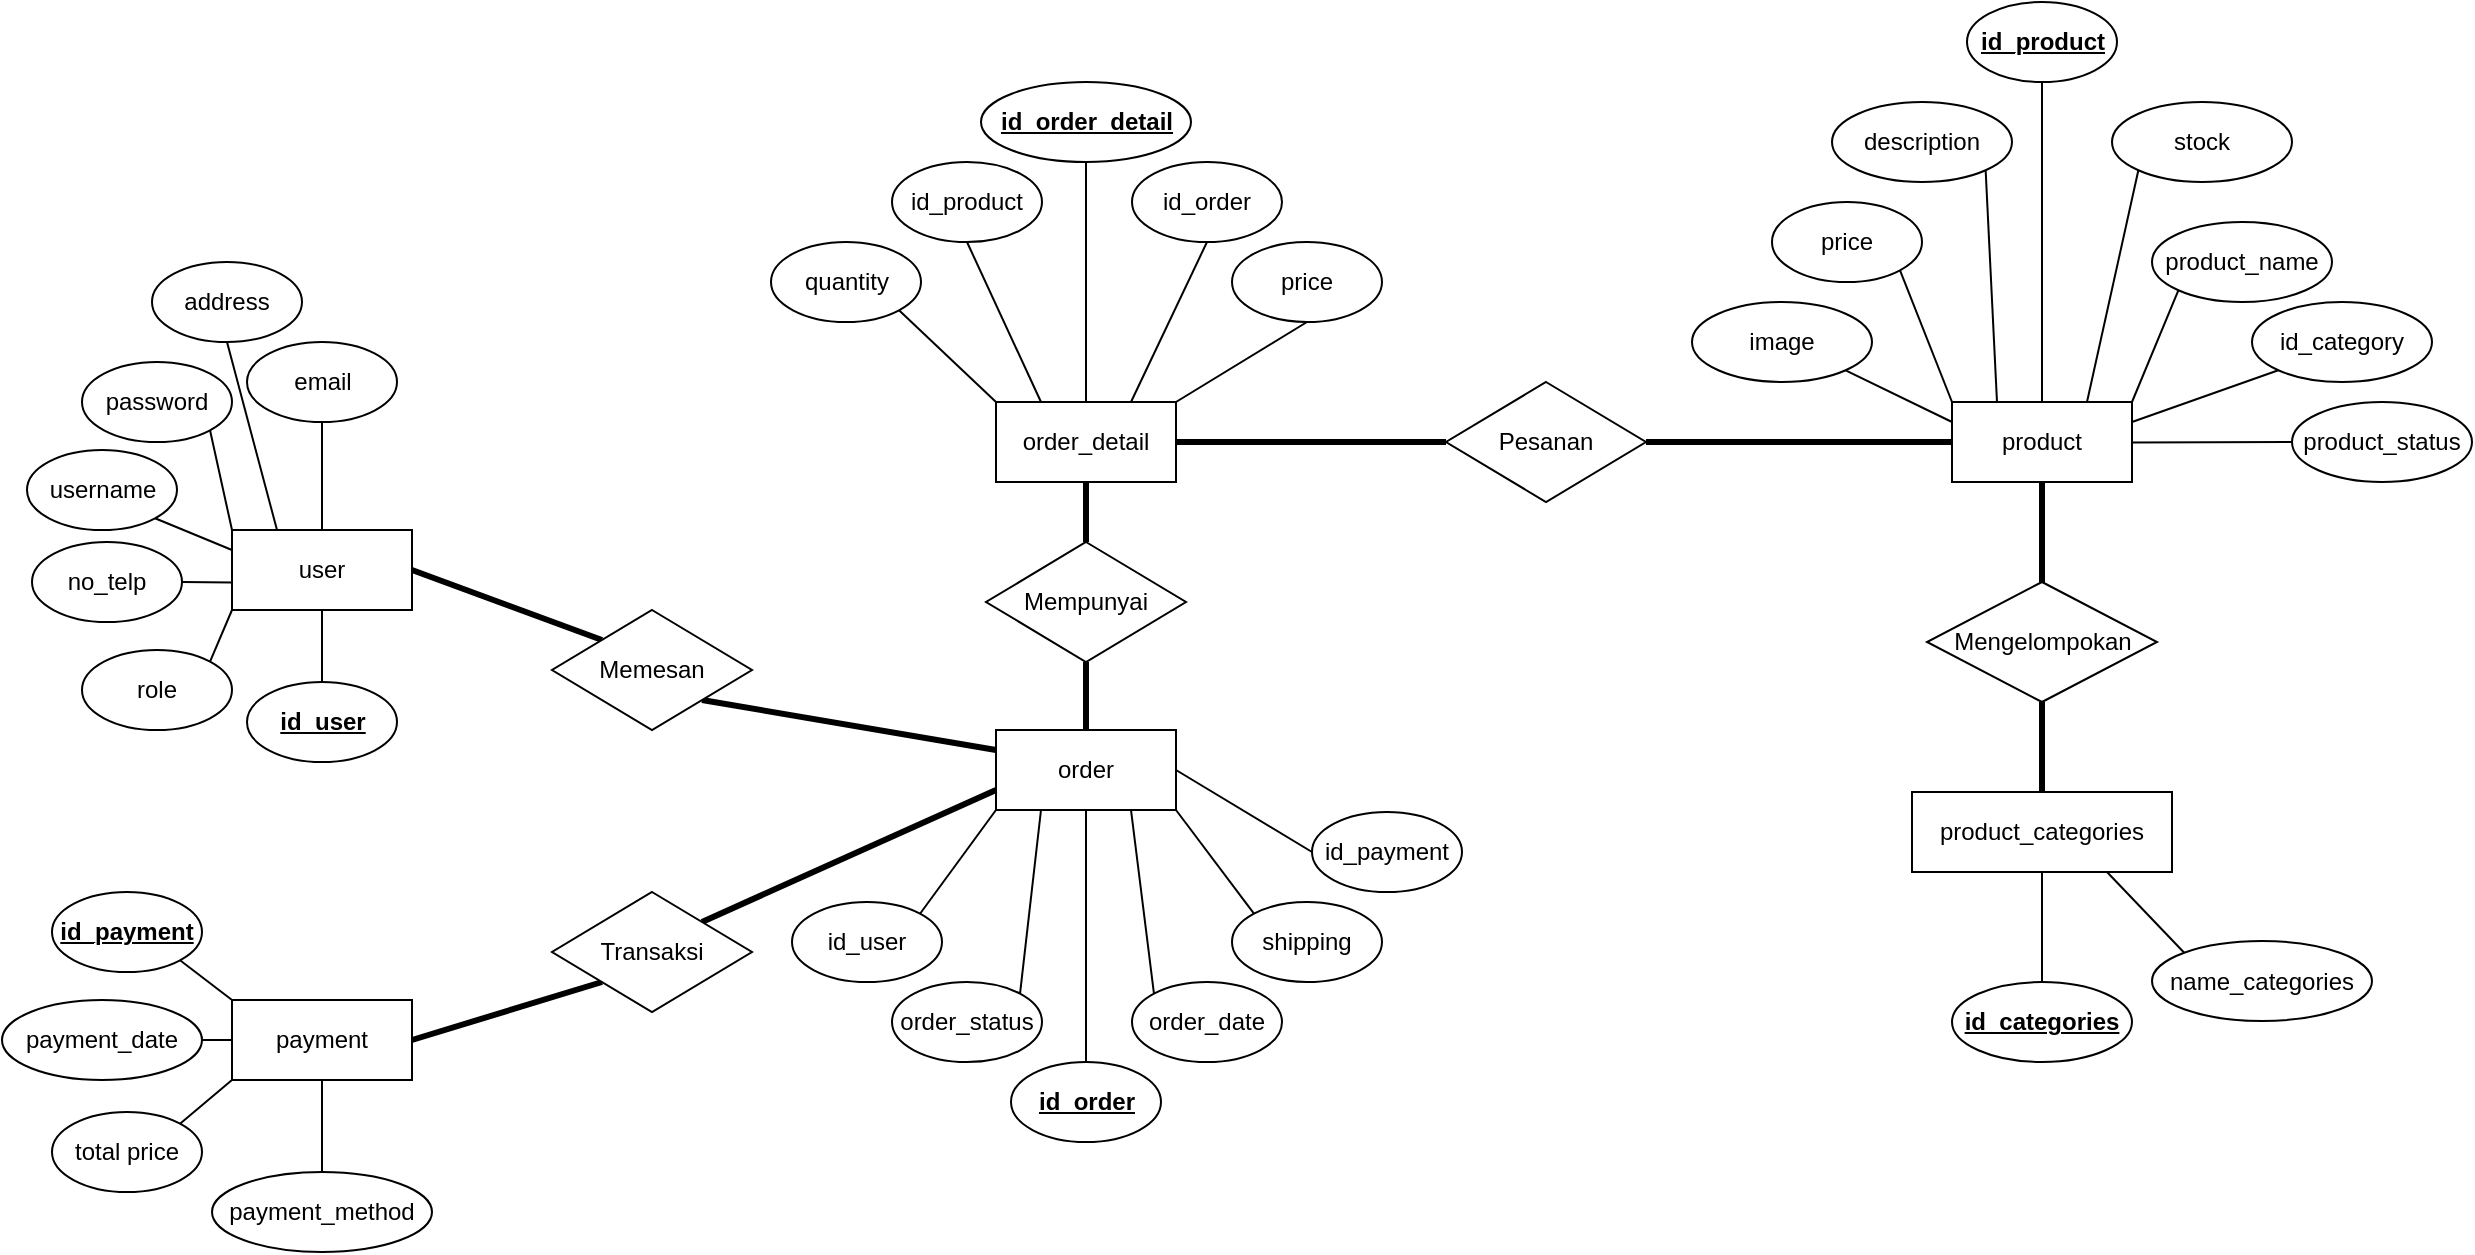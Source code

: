 <mxfile version="26.1.0">
  <diagram name="Page-1" id="1J6gJCFuPAIpyRp1MfGz">
    <mxGraphModel dx="1912" dy="1029" grid="1" gridSize="10" guides="1" tooltips="1" connect="1" arrows="1" fold="1" page="1" pageScale="1" pageWidth="1654" pageHeight="1169" math="0" shadow="0">
      <root>
        <mxCell id="0" />
        <mxCell id="1" parent="0" />
        <mxCell id="2IK_uEji_lTh9YbuhOrZ-100" style="edgeStyle=none;rounded=0;orthogonalLoop=1;jettySize=auto;html=1;exitX=1;exitY=0.5;exitDx=0;exitDy=0;entryX=0;entryY=0;entryDx=0;entryDy=0;endArrow=none;startFill=0;strokeWidth=3;" edge="1" parent="1" source="2IK_uEji_lTh9YbuhOrZ-1" target="2IK_uEji_lTh9YbuhOrZ-52">
          <mxGeometry relative="1" as="geometry" />
        </mxCell>
        <mxCell id="2IK_uEji_lTh9YbuhOrZ-1" value="user" style="rounded=0;whiteSpace=wrap;html=1;" vertex="1" parent="1">
          <mxGeometry x="325" y="536" width="90" height="40" as="geometry" />
        </mxCell>
        <mxCell id="2IK_uEji_lTh9YbuhOrZ-95" style="edgeStyle=none;rounded=0;orthogonalLoop=1;jettySize=auto;html=1;exitX=0;exitY=0.5;exitDx=0;exitDy=0;entryX=1;entryY=0.5;entryDx=0;entryDy=0;endArrow=none;startFill=0;strokeWidth=3;" edge="1" parent="1" source="2IK_uEji_lTh9YbuhOrZ-2" target="2IK_uEji_lTh9YbuhOrZ-54">
          <mxGeometry relative="1" as="geometry" />
        </mxCell>
        <mxCell id="2IK_uEji_lTh9YbuhOrZ-2" value="product" style="rounded=0;whiteSpace=wrap;html=1;" vertex="1" parent="1">
          <mxGeometry x="1185" y="472" width="90" height="40" as="geometry" />
        </mxCell>
        <mxCell id="2IK_uEji_lTh9YbuhOrZ-93" style="edgeStyle=none;rounded=0;orthogonalLoop=1;jettySize=auto;html=1;exitX=0.5;exitY=0;exitDx=0;exitDy=0;entryX=0.5;entryY=1;entryDx=0;entryDy=0;endArrow=none;startFill=0;strokeWidth=3;" edge="1" parent="1" source="2IK_uEji_lTh9YbuhOrZ-3" target="2IK_uEji_lTh9YbuhOrZ-55">
          <mxGeometry relative="1" as="geometry" />
        </mxCell>
        <mxCell id="2IK_uEji_lTh9YbuhOrZ-3" value="product_categories" style="rounded=0;whiteSpace=wrap;html=1;" vertex="1" parent="1">
          <mxGeometry x="1165" y="667" width="130" height="40" as="geometry" />
        </mxCell>
        <mxCell id="2IK_uEji_lTh9YbuhOrZ-5" value="order" style="rounded=0;whiteSpace=wrap;html=1;" vertex="1" parent="1">
          <mxGeometry x="707" y="636" width="90" height="40" as="geometry" />
        </mxCell>
        <mxCell id="2IK_uEji_lTh9YbuhOrZ-7" value="payment" style="rounded=0;whiteSpace=wrap;html=1;" vertex="1" parent="1">
          <mxGeometry x="325" y="771" width="90" height="40" as="geometry" />
        </mxCell>
        <mxCell id="2IK_uEji_lTh9YbuhOrZ-63" style="edgeStyle=none;rounded=0;orthogonalLoop=1;jettySize=auto;html=1;exitX=1;exitY=1;exitDx=0;exitDy=0;entryX=0;entryY=0.25;entryDx=0;entryDy=0;endArrow=none;startFill=0;" edge="1" parent="1" source="2IK_uEji_lTh9YbuhOrZ-8" target="2IK_uEji_lTh9YbuhOrZ-1">
          <mxGeometry relative="1" as="geometry" />
        </mxCell>
        <mxCell id="2IK_uEji_lTh9YbuhOrZ-8" value="username" style="ellipse;whiteSpace=wrap;html=1;" vertex="1" parent="1">
          <mxGeometry x="222.5" y="496" width="75" height="40" as="geometry" />
        </mxCell>
        <mxCell id="2IK_uEji_lTh9YbuhOrZ-64" style="edgeStyle=none;rounded=0;orthogonalLoop=1;jettySize=auto;html=1;exitX=1;exitY=1;exitDx=0;exitDy=0;entryX=0;entryY=0;entryDx=0;entryDy=0;endArrow=none;startFill=0;" edge="1" parent="1" source="2IK_uEji_lTh9YbuhOrZ-9" target="2IK_uEji_lTh9YbuhOrZ-1">
          <mxGeometry relative="1" as="geometry" />
        </mxCell>
        <mxCell id="2IK_uEji_lTh9YbuhOrZ-9" value="password" style="ellipse;whiteSpace=wrap;html=1;" vertex="1" parent="1">
          <mxGeometry x="250" y="452" width="75" height="40" as="geometry" />
        </mxCell>
        <mxCell id="2IK_uEji_lTh9YbuhOrZ-66" style="edgeStyle=none;rounded=0;orthogonalLoop=1;jettySize=auto;html=1;exitX=0.5;exitY=1;exitDx=0;exitDy=0;entryX=0.5;entryY=0;entryDx=0;entryDy=0;endArrow=none;startFill=0;" edge="1" parent="1" source="2IK_uEji_lTh9YbuhOrZ-10" target="2IK_uEji_lTh9YbuhOrZ-1">
          <mxGeometry relative="1" as="geometry" />
        </mxCell>
        <mxCell id="2IK_uEji_lTh9YbuhOrZ-10" value="email" style="ellipse;whiteSpace=wrap;html=1;" vertex="1" parent="1">
          <mxGeometry x="332.5" y="442" width="75" height="40" as="geometry" />
        </mxCell>
        <mxCell id="2IK_uEji_lTh9YbuhOrZ-11" value="no_telp" style="ellipse;whiteSpace=wrap;html=1;" vertex="1" parent="1">
          <mxGeometry x="225" y="542" width="75" height="40" as="geometry" />
        </mxCell>
        <mxCell id="2IK_uEji_lTh9YbuhOrZ-65" style="edgeStyle=none;rounded=0;orthogonalLoop=1;jettySize=auto;html=1;exitX=0.5;exitY=1;exitDx=0;exitDy=0;entryX=0.25;entryY=0;entryDx=0;entryDy=0;endArrow=none;startFill=0;" edge="1" parent="1" source="2IK_uEji_lTh9YbuhOrZ-12" target="2IK_uEji_lTh9YbuhOrZ-1">
          <mxGeometry relative="1" as="geometry" />
        </mxCell>
        <mxCell id="2IK_uEji_lTh9YbuhOrZ-12" value="address" style="ellipse;whiteSpace=wrap;html=1;" vertex="1" parent="1">
          <mxGeometry x="285" y="402" width="75" height="40" as="geometry" />
        </mxCell>
        <mxCell id="2IK_uEji_lTh9YbuhOrZ-60" style="edgeStyle=none;rounded=0;orthogonalLoop=1;jettySize=auto;html=1;exitX=1;exitY=0;exitDx=0;exitDy=0;entryX=0;entryY=1;entryDx=0;entryDy=0;endArrow=none;startFill=0;" edge="1" parent="1" source="2IK_uEji_lTh9YbuhOrZ-15" target="2IK_uEji_lTh9YbuhOrZ-1">
          <mxGeometry relative="1" as="geometry" />
        </mxCell>
        <mxCell id="2IK_uEji_lTh9YbuhOrZ-15" value="role" style="ellipse;whiteSpace=wrap;html=1;" vertex="1" parent="1">
          <mxGeometry x="250" y="596" width="75" height="40" as="geometry" />
        </mxCell>
        <mxCell id="2IK_uEji_lTh9YbuhOrZ-91" style="edgeStyle=none;rounded=0;orthogonalLoop=1;jettySize=auto;html=1;exitX=0.5;exitY=0;exitDx=0;exitDy=0;entryX=0.5;entryY=1;entryDx=0;entryDy=0;endArrow=none;startFill=0;" edge="1" parent="1" source="2IK_uEji_lTh9YbuhOrZ-19" target="2IK_uEji_lTh9YbuhOrZ-3">
          <mxGeometry relative="1" as="geometry" />
        </mxCell>
        <mxCell id="2IK_uEji_lTh9YbuhOrZ-19" value="&lt;u&gt;id_categories&lt;/u&gt;" style="ellipse;whiteSpace=wrap;html=1;fontStyle=1" vertex="1" parent="1">
          <mxGeometry x="1185" y="762" width="90" height="40" as="geometry" />
        </mxCell>
        <mxCell id="2IK_uEji_lTh9YbuhOrZ-92" style="edgeStyle=none;rounded=0;orthogonalLoop=1;jettySize=auto;html=1;exitX=0;exitY=0;exitDx=0;exitDy=0;entryX=0.75;entryY=1;entryDx=0;entryDy=0;endArrow=none;startFill=0;" edge="1" parent="1" source="2IK_uEji_lTh9YbuhOrZ-20" target="2IK_uEji_lTh9YbuhOrZ-3">
          <mxGeometry relative="1" as="geometry" />
        </mxCell>
        <mxCell id="2IK_uEji_lTh9YbuhOrZ-20" value="name_categories" style="ellipse;whiteSpace=wrap;html=1;" vertex="1" parent="1">
          <mxGeometry x="1285" y="741.5" width="110" height="40" as="geometry" />
        </mxCell>
        <mxCell id="2IK_uEji_lTh9YbuhOrZ-57" style="edgeStyle=orthogonalEdgeStyle;rounded=0;orthogonalLoop=1;jettySize=auto;html=1;exitX=0.5;exitY=0;exitDx=0;exitDy=0;entryX=0.5;entryY=1;entryDx=0;entryDy=0;endArrow=none;startFill=0;" edge="1" parent="1" source="2IK_uEji_lTh9YbuhOrZ-22" target="2IK_uEji_lTh9YbuhOrZ-1">
          <mxGeometry relative="1" as="geometry" />
        </mxCell>
        <mxCell id="2IK_uEji_lTh9YbuhOrZ-22" value="&lt;u&gt;id_user&lt;/u&gt;" style="ellipse;whiteSpace=wrap;html=1;fontStyle=1" vertex="1" parent="1">
          <mxGeometry x="332.5" y="612" width="75" height="40" as="geometry" />
        </mxCell>
        <mxCell id="2IK_uEji_lTh9YbuhOrZ-75" style="edgeStyle=none;rounded=0;orthogonalLoop=1;jettySize=auto;html=1;exitX=1;exitY=0;exitDx=0;exitDy=0;entryX=0;entryY=1;entryDx=0;entryDy=0;endArrow=none;startFill=0;" edge="1" parent="1" source="2IK_uEji_lTh9YbuhOrZ-23" target="2IK_uEji_lTh9YbuhOrZ-5">
          <mxGeometry relative="1" as="geometry" />
        </mxCell>
        <mxCell id="2IK_uEji_lTh9YbuhOrZ-23" value="&lt;span&gt;&lt;span style=&quot;&quot;&gt;id_user&lt;/span&gt;&lt;/span&gt;" style="ellipse;whiteSpace=wrap;html=1;fontStyle=0" vertex="1" parent="1">
          <mxGeometry x="605" y="722" width="75" height="40" as="geometry" />
        </mxCell>
        <mxCell id="2IK_uEji_lTh9YbuhOrZ-71" style="edgeStyle=none;rounded=0;orthogonalLoop=1;jettySize=auto;html=1;exitX=0.5;exitY=0;exitDx=0;exitDy=0;entryX=0.5;entryY=1;entryDx=0;entryDy=0;endArrow=none;startFill=0;" edge="1" parent="1" source="2IK_uEji_lTh9YbuhOrZ-25" target="2IK_uEji_lTh9YbuhOrZ-5">
          <mxGeometry relative="1" as="geometry" />
        </mxCell>
        <mxCell id="2IK_uEji_lTh9YbuhOrZ-25" value="&lt;span&gt;&lt;span style=&quot;&quot;&gt;&lt;b&gt;&lt;u&gt;id_order&lt;/u&gt;&lt;/b&gt;&lt;/span&gt;&lt;/span&gt;" style="ellipse;whiteSpace=wrap;html=1;fontStyle=0" vertex="1" parent="1">
          <mxGeometry x="714.5" y="802" width="75" height="40" as="geometry" />
        </mxCell>
        <mxCell id="2IK_uEji_lTh9YbuhOrZ-78" style="edgeStyle=none;rounded=0;orthogonalLoop=1;jettySize=auto;html=1;exitX=0.5;exitY=1;exitDx=0;exitDy=0;entryX=0.25;entryY=0;entryDx=0;entryDy=0;endArrow=none;startFill=0;" edge="1" parent="1" source="2IK_uEji_lTh9YbuhOrZ-26" target="2IK_uEji_lTh9YbuhOrZ-31">
          <mxGeometry relative="1" as="geometry" />
        </mxCell>
        <mxCell id="2IK_uEji_lTh9YbuhOrZ-26" value="&lt;span&gt;&lt;span style=&quot;&quot;&gt;id_product&lt;/span&gt;&lt;/span&gt;" style="ellipse;whiteSpace=wrap;html=1;fontStyle=0" vertex="1" parent="1">
          <mxGeometry x="655" y="352" width="75" height="40" as="geometry" />
        </mxCell>
        <mxCell id="2IK_uEji_lTh9YbuhOrZ-81" style="edgeStyle=none;rounded=0;orthogonalLoop=1;jettySize=auto;html=1;exitX=1;exitY=1;exitDx=0;exitDy=0;entryX=0;entryY=0;entryDx=0;entryDy=0;endArrow=none;startFill=0;" edge="1" parent="1" source="2IK_uEji_lTh9YbuhOrZ-27" target="2IK_uEji_lTh9YbuhOrZ-31">
          <mxGeometry relative="1" as="geometry" />
        </mxCell>
        <mxCell id="2IK_uEji_lTh9YbuhOrZ-27" value="quantity" style="ellipse;whiteSpace=wrap;html=1;fontStyle=0" vertex="1" parent="1">
          <mxGeometry x="594.5" y="392" width="75" height="40" as="geometry" />
        </mxCell>
        <mxCell id="2IK_uEji_lTh9YbuhOrZ-80" style="edgeStyle=none;rounded=0;orthogonalLoop=1;jettySize=auto;html=1;exitX=0.5;exitY=1;exitDx=0;exitDy=0;entryX=1;entryY=0;entryDx=0;entryDy=0;endArrow=none;startFill=0;" edge="1" parent="1" source="2IK_uEji_lTh9YbuhOrZ-28" target="2IK_uEji_lTh9YbuhOrZ-31">
          <mxGeometry relative="1" as="geometry" />
        </mxCell>
        <mxCell id="2IK_uEji_lTh9YbuhOrZ-28" value="price" style="ellipse;whiteSpace=wrap;html=1;fontStyle=0" vertex="1" parent="1">
          <mxGeometry x="825" y="392" width="75" height="40" as="geometry" />
        </mxCell>
        <mxCell id="2IK_uEji_lTh9YbuhOrZ-73" style="edgeStyle=none;rounded=0;orthogonalLoop=1;jettySize=auto;html=1;exitX=0;exitY=0;exitDx=0;exitDy=0;entryX=0.75;entryY=1;entryDx=0;entryDy=0;endArrow=none;startFill=0;" edge="1" parent="1" source="2IK_uEji_lTh9YbuhOrZ-29" target="2IK_uEji_lTh9YbuhOrZ-5">
          <mxGeometry relative="1" as="geometry" />
        </mxCell>
        <mxCell id="2IK_uEji_lTh9YbuhOrZ-29" value="order_date" style="ellipse;whiteSpace=wrap;html=1;fontStyle=0" vertex="1" parent="1">
          <mxGeometry x="775" y="762" width="75" height="40" as="geometry" />
        </mxCell>
        <mxCell id="2IK_uEji_lTh9YbuhOrZ-72" style="edgeStyle=none;rounded=0;orthogonalLoop=1;jettySize=auto;html=1;exitX=1;exitY=0;exitDx=0;exitDy=0;entryX=0.25;entryY=1;entryDx=0;entryDy=0;endArrow=none;startFill=0;" edge="1" parent="1" source="2IK_uEji_lTh9YbuhOrZ-30" target="2IK_uEji_lTh9YbuhOrZ-5">
          <mxGeometry relative="1" as="geometry" />
        </mxCell>
        <mxCell id="2IK_uEji_lTh9YbuhOrZ-30" value="order_status" style="ellipse;whiteSpace=wrap;html=1;fontStyle=0" vertex="1" parent="1">
          <mxGeometry x="655" y="762" width="75" height="40" as="geometry" />
        </mxCell>
        <mxCell id="2IK_uEji_lTh9YbuhOrZ-97" style="edgeStyle=none;rounded=0;orthogonalLoop=1;jettySize=auto;html=1;exitX=0.5;exitY=1;exitDx=0;exitDy=0;entryX=0.5;entryY=0;entryDx=0;entryDy=0;endArrow=none;startFill=0;strokeWidth=3;" edge="1" parent="1" source="2IK_uEji_lTh9YbuhOrZ-31" target="2IK_uEji_lTh9YbuhOrZ-56">
          <mxGeometry relative="1" as="geometry" />
        </mxCell>
        <mxCell id="2IK_uEji_lTh9YbuhOrZ-31" value="order_detail" style="rounded=0;whiteSpace=wrap;html=1;" vertex="1" parent="1">
          <mxGeometry x="707" y="472" width="90" height="40" as="geometry" />
        </mxCell>
        <mxCell id="2IK_uEji_lTh9YbuhOrZ-77" style="edgeStyle=none;rounded=0;orthogonalLoop=1;jettySize=auto;html=1;exitX=0.5;exitY=1;exitDx=0;exitDy=0;entryX=0.5;entryY=0;entryDx=0;entryDy=0;endArrow=none;startFill=0;" edge="1" parent="1" source="2IK_uEji_lTh9YbuhOrZ-33" target="2IK_uEji_lTh9YbuhOrZ-31">
          <mxGeometry relative="1" as="geometry" />
        </mxCell>
        <mxCell id="2IK_uEji_lTh9YbuhOrZ-33" value="&lt;span&gt;&lt;span style=&quot;&quot;&gt;&lt;b&gt;&lt;u&gt;id_order_detail&lt;/u&gt;&lt;/b&gt;&lt;/span&gt;&lt;/span&gt;" style="ellipse;whiteSpace=wrap;html=1;fontStyle=0" vertex="1" parent="1">
          <mxGeometry x="699.5" y="312" width="105" height="40" as="geometry" />
        </mxCell>
        <mxCell id="2IK_uEji_lTh9YbuhOrZ-79" style="edgeStyle=none;rounded=0;orthogonalLoop=1;jettySize=auto;html=1;exitX=0.5;exitY=1;exitDx=0;exitDy=0;entryX=0.75;entryY=0;entryDx=0;entryDy=0;endArrow=none;startFill=0;" edge="1" parent="1" source="2IK_uEji_lTh9YbuhOrZ-34" target="2IK_uEji_lTh9YbuhOrZ-31">
          <mxGeometry relative="1" as="geometry" />
        </mxCell>
        <mxCell id="2IK_uEji_lTh9YbuhOrZ-34" value="&lt;span&gt;&lt;span style=&quot;&quot;&gt;id_order&lt;/span&gt;&lt;/span&gt;" style="ellipse;whiteSpace=wrap;html=1;fontStyle=0" vertex="1" parent="1">
          <mxGeometry x="775" y="352" width="75" height="40" as="geometry" />
        </mxCell>
        <mxCell id="2IK_uEji_lTh9YbuhOrZ-69" style="edgeStyle=none;rounded=0;orthogonalLoop=1;jettySize=auto;html=1;exitX=1;exitY=0;exitDx=0;exitDy=0;entryX=0;entryY=1;entryDx=0;entryDy=0;endArrow=none;startFill=0;" edge="1" parent="1" source="2IK_uEji_lTh9YbuhOrZ-36" target="2IK_uEji_lTh9YbuhOrZ-7">
          <mxGeometry relative="1" as="geometry" />
        </mxCell>
        <mxCell id="2IK_uEji_lTh9YbuhOrZ-36" value="total price" style="ellipse;whiteSpace=wrap;html=1;fontStyle=0" vertex="1" parent="1">
          <mxGeometry x="235" y="827" width="75" height="40" as="geometry" />
        </mxCell>
        <mxCell id="2IK_uEji_lTh9YbuhOrZ-74" style="edgeStyle=none;rounded=0;orthogonalLoop=1;jettySize=auto;html=1;exitX=0;exitY=0;exitDx=0;exitDy=0;entryX=1;entryY=1;entryDx=0;entryDy=0;endArrow=none;startFill=0;" edge="1" parent="1" source="2IK_uEji_lTh9YbuhOrZ-37" target="2IK_uEji_lTh9YbuhOrZ-5">
          <mxGeometry relative="1" as="geometry" />
        </mxCell>
        <mxCell id="2IK_uEji_lTh9YbuhOrZ-37" value="shipping" style="ellipse;whiteSpace=wrap;html=1;fontStyle=0" vertex="1" parent="1">
          <mxGeometry x="825" y="722" width="75" height="40" as="geometry" />
        </mxCell>
        <mxCell id="2IK_uEji_lTh9YbuhOrZ-76" style="edgeStyle=none;rounded=0;orthogonalLoop=1;jettySize=auto;html=1;exitX=0;exitY=0.5;exitDx=0;exitDy=0;entryX=1;entryY=0.5;entryDx=0;entryDy=0;endArrow=none;startFill=0;" edge="1" parent="1" source="2IK_uEji_lTh9YbuhOrZ-38" target="2IK_uEji_lTh9YbuhOrZ-5">
          <mxGeometry relative="1" as="geometry" />
        </mxCell>
        <mxCell id="2IK_uEji_lTh9YbuhOrZ-38" value="id_payment" style="ellipse;whiteSpace=wrap;html=1;fontStyle=0" vertex="1" parent="1">
          <mxGeometry x="865" y="677" width="75" height="40" as="geometry" />
        </mxCell>
        <mxCell id="2IK_uEji_lTh9YbuhOrZ-67" style="edgeStyle=none;rounded=0;orthogonalLoop=1;jettySize=auto;html=1;exitX=1;exitY=1;exitDx=0;exitDy=0;entryX=0;entryY=0;entryDx=0;entryDy=0;endArrow=none;startFill=0;" edge="1" parent="1" source="2IK_uEji_lTh9YbuhOrZ-39" target="2IK_uEji_lTh9YbuhOrZ-7">
          <mxGeometry relative="1" as="geometry" />
        </mxCell>
        <mxCell id="2IK_uEji_lTh9YbuhOrZ-39" value="&lt;b&gt;&lt;u&gt;id_payment&lt;/u&gt;&lt;/b&gt;" style="ellipse;whiteSpace=wrap;html=1;fontStyle=0" vertex="1" parent="1">
          <mxGeometry x="235" y="717" width="75" height="40" as="geometry" />
        </mxCell>
        <mxCell id="2IK_uEji_lTh9YbuhOrZ-68" style="edgeStyle=none;rounded=0;orthogonalLoop=1;jettySize=auto;html=1;exitX=1;exitY=0.5;exitDx=0;exitDy=0;entryX=0;entryY=0.5;entryDx=0;entryDy=0;endArrow=none;startFill=0;" edge="1" parent="1" source="2IK_uEji_lTh9YbuhOrZ-41" target="2IK_uEji_lTh9YbuhOrZ-7">
          <mxGeometry relative="1" as="geometry" />
        </mxCell>
        <mxCell id="2IK_uEji_lTh9YbuhOrZ-41" value="&lt;span&gt;&lt;span style=&quot;&quot;&gt;payment_date&lt;/span&gt;&lt;/span&gt;" style="ellipse;whiteSpace=wrap;html=1;fontStyle=0" vertex="1" parent="1">
          <mxGeometry x="210" y="771" width="100" height="40" as="geometry" />
        </mxCell>
        <mxCell id="2IK_uEji_lTh9YbuhOrZ-70" style="edgeStyle=none;rounded=0;orthogonalLoop=1;jettySize=auto;html=1;exitX=0.5;exitY=0;exitDx=0;exitDy=0;entryX=0.5;entryY=1;entryDx=0;entryDy=0;endArrow=none;startFill=0;" edge="1" parent="1" source="2IK_uEji_lTh9YbuhOrZ-42" target="2IK_uEji_lTh9YbuhOrZ-7">
          <mxGeometry relative="1" as="geometry" />
        </mxCell>
        <mxCell id="2IK_uEji_lTh9YbuhOrZ-42" value="&lt;span&gt;&lt;span style=&quot;&quot;&gt;payment_method&lt;/span&gt;&lt;/span&gt;" style="ellipse;whiteSpace=wrap;html=1;fontStyle=0" vertex="1" parent="1">
          <mxGeometry x="315" y="857" width="110" height="40" as="geometry" />
        </mxCell>
        <mxCell id="2IK_uEji_lTh9YbuhOrZ-82" style="edgeStyle=none;rounded=0;orthogonalLoop=1;jettySize=auto;html=1;exitX=0.5;exitY=1;exitDx=0;exitDy=0;endArrow=none;startFill=0;" edge="1" parent="1" source="2IK_uEji_lTh9YbuhOrZ-43" target="2IK_uEji_lTh9YbuhOrZ-2">
          <mxGeometry relative="1" as="geometry" />
        </mxCell>
        <mxCell id="2IK_uEji_lTh9YbuhOrZ-43" value="&lt;b&gt;&lt;u&gt;id_product&lt;/u&gt;&lt;/b&gt;" style="ellipse;whiteSpace=wrap;html=1;fontStyle=0" vertex="1" parent="1">
          <mxGeometry x="1192.5" y="272" width="75" height="40" as="geometry" />
        </mxCell>
        <mxCell id="2IK_uEji_lTh9YbuhOrZ-86" style="edgeStyle=none;rounded=0;orthogonalLoop=1;jettySize=auto;html=1;exitX=1;exitY=1;exitDx=0;exitDy=0;entryX=0;entryY=0;entryDx=0;entryDy=0;endArrow=none;startFill=0;" edge="1" parent="1" source="2IK_uEji_lTh9YbuhOrZ-45" target="2IK_uEji_lTh9YbuhOrZ-2">
          <mxGeometry relative="1" as="geometry" />
        </mxCell>
        <mxCell id="2IK_uEji_lTh9YbuhOrZ-45" value="price" style="ellipse;whiteSpace=wrap;html=1;fontStyle=0" vertex="1" parent="1">
          <mxGeometry x="1095" y="372" width="75" height="40" as="geometry" />
        </mxCell>
        <mxCell id="2IK_uEji_lTh9YbuhOrZ-85" style="edgeStyle=none;rounded=0;orthogonalLoop=1;jettySize=auto;html=1;exitX=0;exitY=1;exitDx=0;exitDy=0;entryX=1;entryY=0;entryDx=0;entryDy=0;endArrow=none;startFill=0;" edge="1" parent="1" source="2IK_uEji_lTh9YbuhOrZ-46" target="2IK_uEji_lTh9YbuhOrZ-2">
          <mxGeometry relative="1" as="geometry" />
        </mxCell>
        <mxCell id="2IK_uEji_lTh9YbuhOrZ-46" value="product_name" style="ellipse;whiteSpace=wrap;html=1;fontStyle=0" vertex="1" parent="1">
          <mxGeometry x="1285" y="382" width="90" height="40" as="geometry" />
        </mxCell>
        <mxCell id="2IK_uEji_lTh9YbuhOrZ-84" style="edgeStyle=none;rounded=0;orthogonalLoop=1;jettySize=auto;html=1;exitX=0;exitY=1;exitDx=0;exitDy=0;entryX=0.75;entryY=0;entryDx=0;entryDy=0;endArrow=none;startFill=0;" edge="1" parent="1" source="2IK_uEji_lTh9YbuhOrZ-47" target="2IK_uEji_lTh9YbuhOrZ-2">
          <mxGeometry relative="1" as="geometry" />
        </mxCell>
        <mxCell id="2IK_uEji_lTh9YbuhOrZ-47" value="stock" style="ellipse;whiteSpace=wrap;html=1;fontStyle=0" vertex="1" parent="1">
          <mxGeometry x="1265" y="322" width="90" height="40" as="geometry" />
        </mxCell>
        <mxCell id="2IK_uEji_lTh9YbuhOrZ-88" style="edgeStyle=none;rounded=0;orthogonalLoop=1;jettySize=auto;html=1;exitX=0;exitY=1;exitDx=0;exitDy=0;entryX=1;entryY=0.25;entryDx=0;entryDy=0;endArrow=none;startFill=0;" edge="1" parent="1" source="2IK_uEji_lTh9YbuhOrZ-48" target="2IK_uEji_lTh9YbuhOrZ-2">
          <mxGeometry relative="1" as="geometry" />
        </mxCell>
        <mxCell id="2IK_uEji_lTh9YbuhOrZ-48" value="id_category" style="ellipse;whiteSpace=wrap;html=1;fontStyle=0" vertex="1" parent="1">
          <mxGeometry x="1335" y="422" width="90" height="40" as="geometry" />
        </mxCell>
        <mxCell id="2IK_uEji_lTh9YbuhOrZ-83" style="edgeStyle=none;rounded=0;orthogonalLoop=1;jettySize=auto;html=1;exitX=1;exitY=1;exitDx=0;exitDy=0;entryX=0.25;entryY=0;entryDx=0;entryDy=0;endArrow=none;startFill=0;" edge="1" parent="1" source="2IK_uEji_lTh9YbuhOrZ-49" target="2IK_uEji_lTh9YbuhOrZ-2">
          <mxGeometry relative="1" as="geometry" />
        </mxCell>
        <mxCell id="2IK_uEji_lTh9YbuhOrZ-49" value="description" style="ellipse;whiteSpace=wrap;html=1;fontStyle=0" vertex="1" parent="1">
          <mxGeometry x="1125" y="322" width="90" height="40" as="geometry" />
        </mxCell>
        <mxCell id="2IK_uEji_lTh9YbuhOrZ-87" style="edgeStyle=none;rounded=0;orthogonalLoop=1;jettySize=auto;html=1;exitX=1;exitY=1;exitDx=0;exitDy=0;entryX=0;entryY=0.25;entryDx=0;entryDy=0;endArrow=none;startFill=0;" edge="1" parent="1" source="2IK_uEji_lTh9YbuhOrZ-50" target="2IK_uEji_lTh9YbuhOrZ-2">
          <mxGeometry relative="1" as="geometry" />
        </mxCell>
        <mxCell id="2IK_uEji_lTh9YbuhOrZ-50" value="image" style="ellipse;whiteSpace=wrap;html=1;fontStyle=0" vertex="1" parent="1">
          <mxGeometry x="1055" y="422" width="90" height="40" as="geometry" />
        </mxCell>
        <mxCell id="2IK_uEji_lTh9YbuhOrZ-89" style="edgeStyle=none;rounded=0;orthogonalLoop=1;jettySize=auto;html=1;exitX=0;exitY=0.5;exitDx=0;exitDy=0;endArrow=none;startFill=0;" edge="1" parent="1" source="2IK_uEji_lTh9YbuhOrZ-51">
          <mxGeometry relative="1" as="geometry">
            <mxPoint x="1275" y="492.304" as="targetPoint" />
          </mxGeometry>
        </mxCell>
        <mxCell id="2IK_uEji_lTh9YbuhOrZ-51" value="product_status" style="ellipse;whiteSpace=wrap;html=1;fontStyle=0" vertex="1" parent="1">
          <mxGeometry x="1355" y="472" width="90" height="40" as="geometry" />
        </mxCell>
        <mxCell id="2IK_uEji_lTh9YbuhOrZ-101" style="edgeStyle=none;rounded=0;orthogonalLoop=1;jettySize=auto;html=1;exitX=1;exitY=1;exitDx=0;exitDy=0;entryX=0;entryY=0.25;entryDx=0;entryDy=0;endArrow=none;startFill=0;strokeWidth=3;" edge="1" parent="1" source="2IK_uEji_lTh9YbuhOrZ-52" target="2IK_uEji_lTh9YbuhOrZ-5">
          <mxGeometry relative="1" as="geometry" />
        </mxCell>
        <mxCell id="2IK_uEji_lTh9YbuhOrZ-52" value="Memesan" style="rhombus;whiteSpace=wrap;html=1;" vertex="1" parent="1">
          <mxGeometry x="485" y="576" width="100" height="60" as="geometry" />
        </mxCell>
        <mxCell id="2IK_uEji_lTh9YbuhOrZ-102" style="edgeStyle=none;rounded=0;orthogonalLoop=1;jettySize=auto;html=1;exitX=1;exitY=0;exitDx=0;exitDy=0;entryX=0;entryY=0.75;entryDx=0;entryDy=0;endArrow=none;startFill=0;strokeWidth=3;" edge="1" parent="1" source="2IK_uEji_lTh9YbuhOrZ-53" target="2IK_uEji_lTh9YbuhOrZ-5">
          <mxGeometry relative="1" as="geometry" />
        </mxCell>
        <mxCell id="2IK_uEji_lTh9YbuhOrZ-103" style="edgeStyle=none;rounded=0;orthogonalLoop=1;jettySize=auto;html=1;exitX=0;exitY=1;exitDx=0;exitDy=0;entryX=1;entryY=0.5;entryDx=0;entryDy=0;endArrow=none;startFill=0;strokeWidth=3;" edge="1" parent="1" source="2IK_uEji_lTh9YbuhOrZ-53" target="2IK_uEji_lTh9YbuhOrZ-7">
          <mxGeometry relative="1" as="geometry" />
        </mxCell>
        <mxCell id="2IK_uEji_lTh9YbuhOrZ-53" value="Transaksi" style="rhombus;whiteSpace=wrap;html=1;" vertex="1" parent="1">
          <mxGeometry x="485" y="717" width="100" height="60" as="geometry" />
        </mxCell>
        <mxCell id="2IK_uEji_lTh9YbuhOrZ-96" style="edgeStyle=none;rounded=0;orthogonalLoop=1;jettySize=auto;html=1;exitX=0;exitY=0.5;exitDx=0;exitDy=0;entryX=1;entryY=0.5;entryDx=0;entryDy=0;endArrow=none;startFill=0;strokeWidth=3;" edge="1" parent="1" source="2IK_uEji_lTh9YbuhOrZ-54" target="2IK_uEji_lTh9YbuhOrZ-31">
          <mxGeometry relative="1" as="geometry" />
        </mxCell>
        <mxCell id="2IK_uEji_lTh9YbuhOrZ-54" value="Pesanan" style="rhombus;whiteSpace=wrap;html=1;" vertex="1" parent="1">
          <mxGeometry x="932" y="462" width="100" height="60" as="geometry" />
        </mxCell>
        <mxCell id="2IK_uEji_lTh9YbuhOrZ-94" style="edgeStyle=none;rounded=0;orthogonalLoop=1;jettySize=auto;html=1;exitX=0.5;exitY=0;exitDx=0;exitDy=0;entryX=0.5;entryY=1;entryDx=0;entryDy=0;strokeWidth=3;endArrow=none;startFill=0;" edge="1" parent="1" source="2IK_uEji_lTh9YbuhOrZ-55" target="2IK_uEji_lTh9YbuhOrZ-2">
          <mxGeometry relative="1" as="geometry" />
        </mxCell>
        <mxCell id="2IK_uEji_lTh9YbuhOrZ-55" value="Mengelompokan" style="rhombus;whiteSpace=wrap;html=1;" vertex="1" parent="1">
          <mxGeometry x="1172.5" y="562" width="115" height="60" as="geometry" />
        </mxCell>
        <mxCell id="2IK_uEji_lTh9YbuhOrZ-98" style="edgeStyle=none;rounded=0;orthogonalLoop=1;jettySize=auto;html=1;exitX=0.5;exitY=1;exitDx=0;exitDy=0;entryX=0.5;entryY=0;entryDx=0;entryDy=0;strokeWidth=3;endArrow=none;startFill=0;" edge="1" parent="1" source="2IK_uEji_lTh9YbuhOrZ-56" target="2IK_uEji_lTh9YbuhOrZ-5">
          <mxGeometry relative="1" as="geometry" />
        </mxCell>
        <mxCell id="2IK_uEji_lTh9YbuhOrZ-56" value="Mempunyai" style="rhombus;whiteSpace=wrap;html=1;" vertex="1" parent="1">
          <mxGeometry x="702" y="542" width="100" height="60" as="geometry" />
        </mxCell>
        <mxCell id="2IK_uEji_lTh9YbuhOrZ-61" style="edgeStyle=none;rounded=0;orthogonalLoop=1;jettySize=auto;html=1;exitX=1;exitY=0.5;exitDx=0;exitDy=0;entryX=0;entryY=0.655;entryDx=0;entryDy=0;entryPerimeter=0;endArrow=none;startFill=0;" edge="1" parent="1" source="2IK_uEji_lTh9YbuhOrZ-11" target="2IK_uEji_lTh9YbuhOrZ-1">
          <mxGeometry relative="1" as="geometry" />
        </mxCell>
      </root>
    </mxGraphModel>
  </diagram>
</mxfile>
